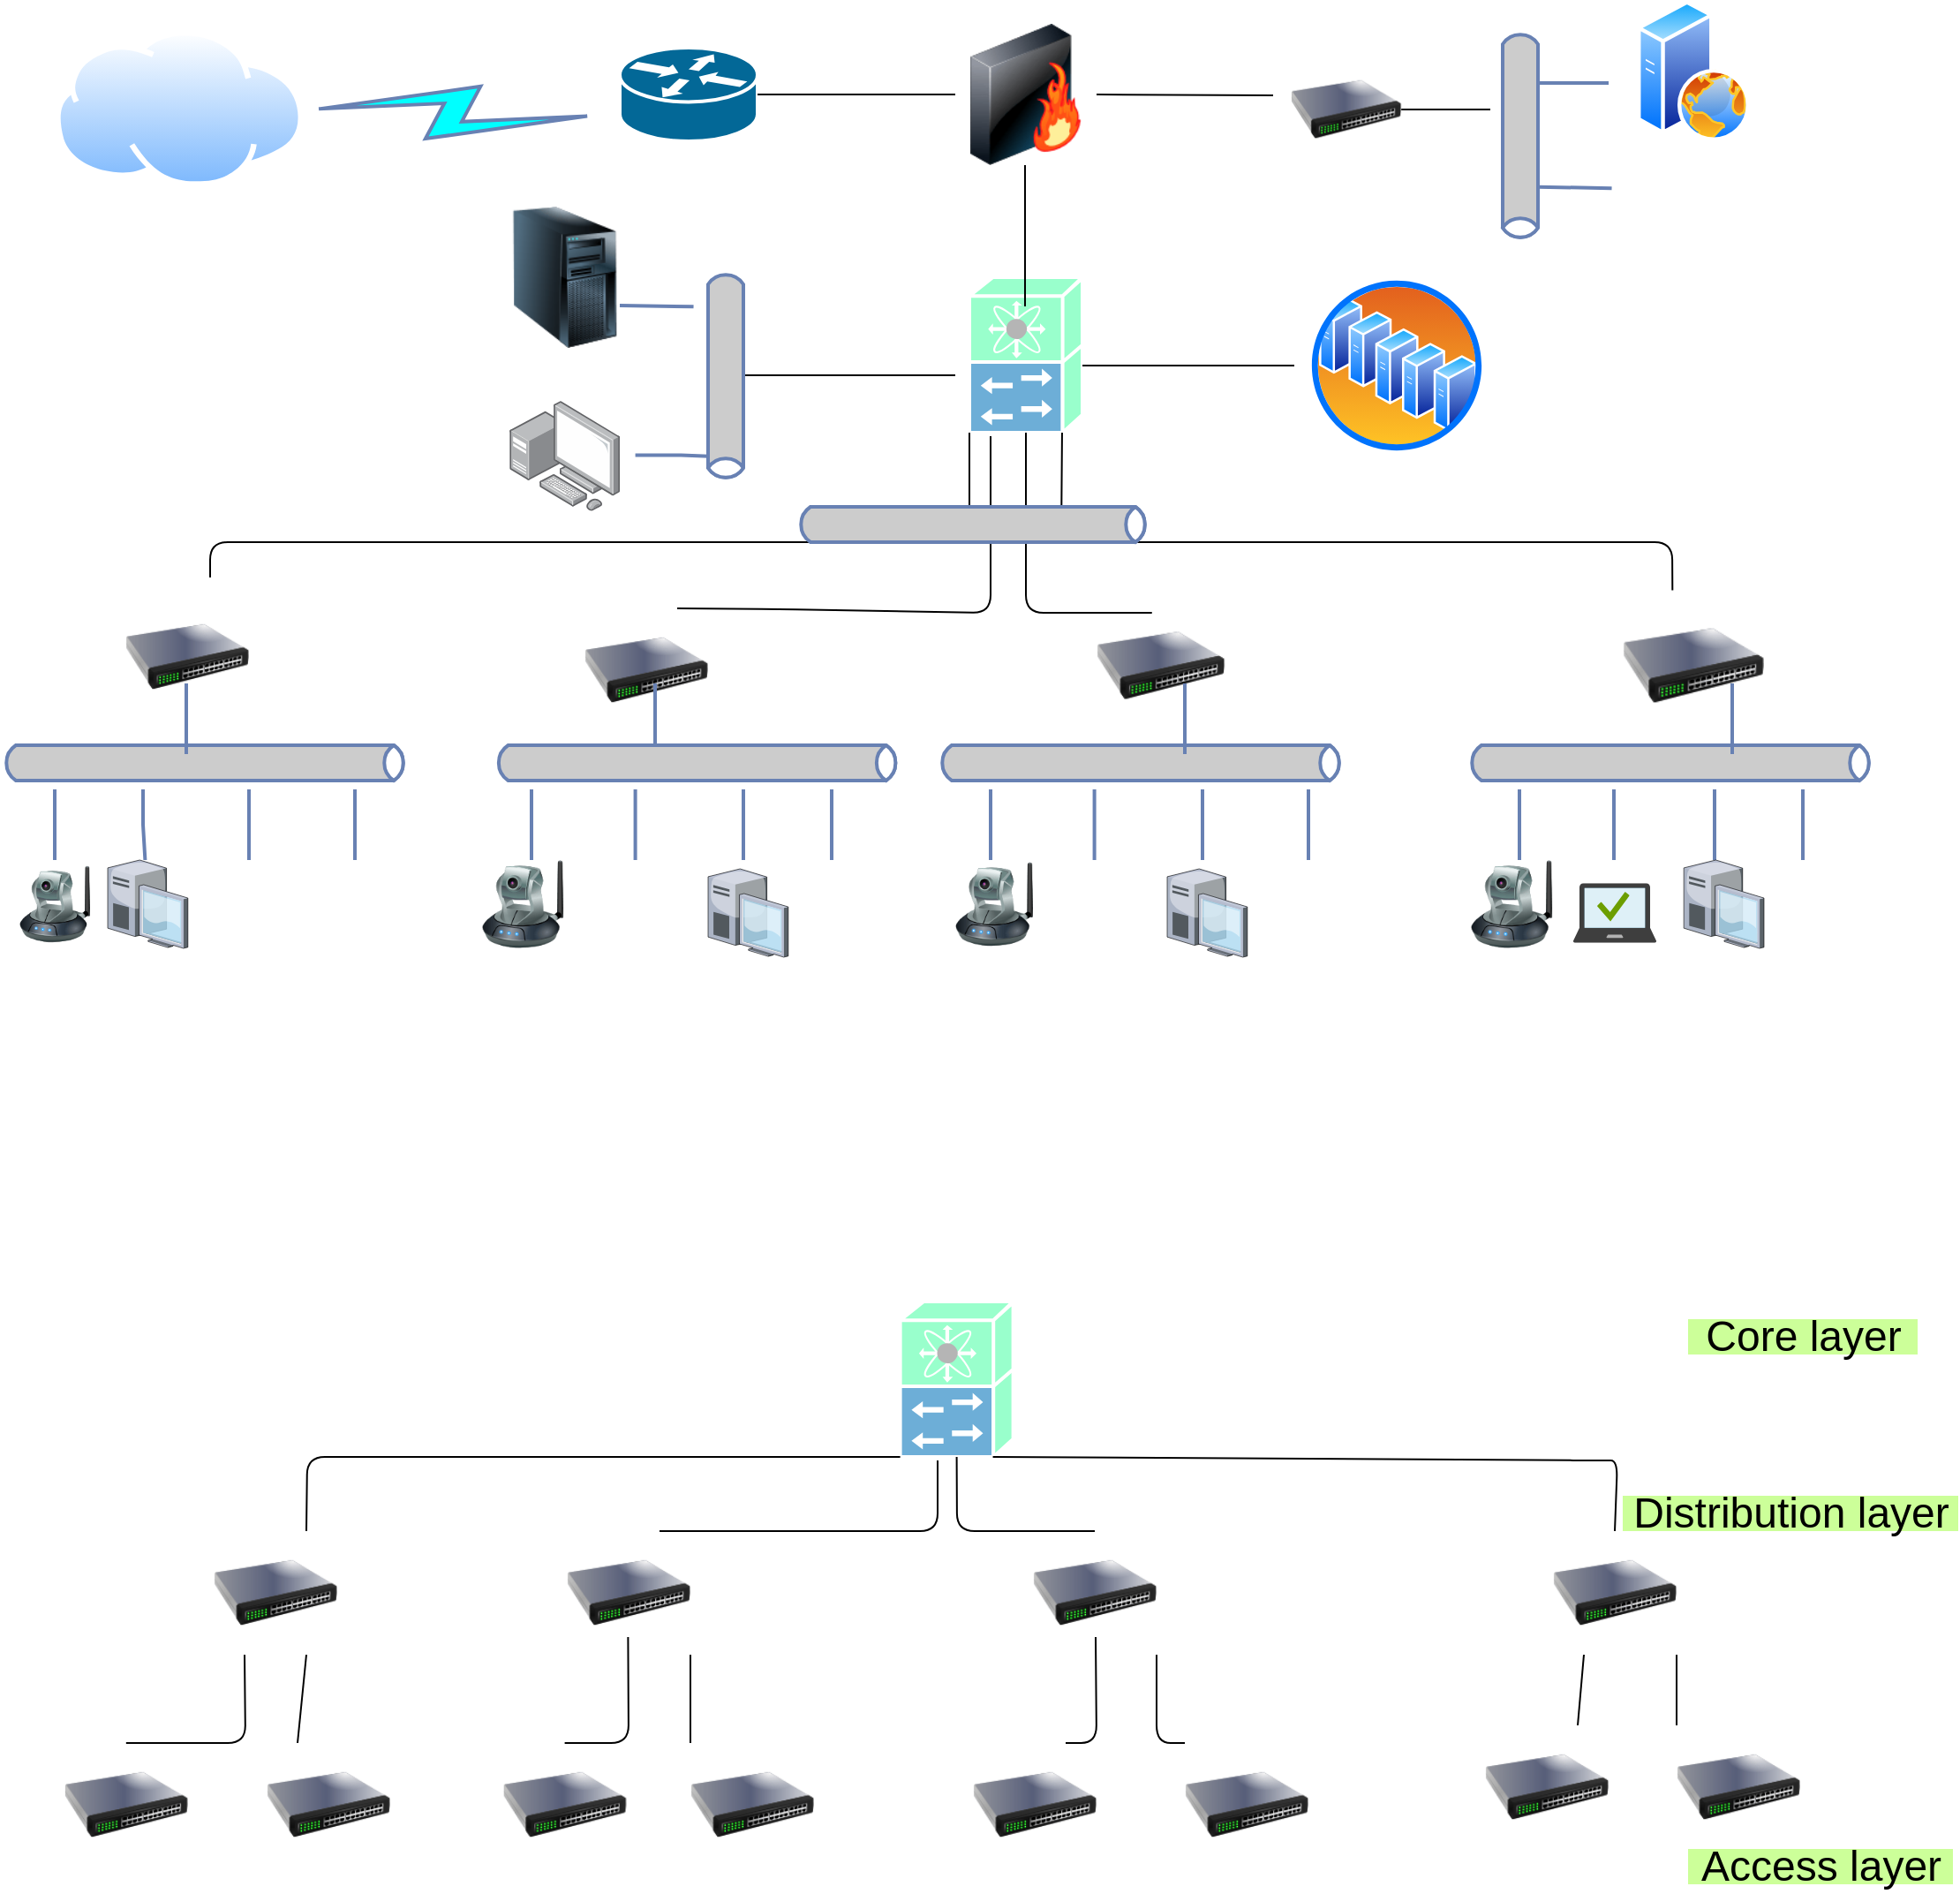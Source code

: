 <mxfile version="13.7.1" type="github">
  <diagram id="0njGj70ZVGsEx9qxfEH7" name="Page-1">
    <mxGraphModel dx="1911" dy="1717" grid="1" gridSize="10" guides="1" tooltips="1" connect="1" arrows="1" fold="1" page="1" pageScale="1" pageWidth="827" pageHeight="1169" math="0" shadow="0">
      <root>
        <mxCell id="0" />
        <mxCell id="1" parent="0" />
        <mxCell id="aUdwk5-sAyRmMtRIr68c-1" value="" style="aspect=fixed;perimeter=ellipsePerimeter;html=1;align=center;shadow=0;dashed=0;spacingTop=3;image;image=img/lib/active_directory/internet_cloud.svg;" parent="1" vertex="1">
          <mxGeometry x="-90" y="-10" width="141.11" height="88.9" as="geometry" />
        </mxCell>
        <mxCell id="aUdwk5-sAyRmMtRIr68c-4" value="" style="shape=mxgraph.cisco.routers.router;html=1;pointerEvents=1;dashed=0;fillColor=#036897;strokeColor=#ffffff;strokeWidth=2;verticalLabelPosition=bottom;verticalAlign=top;align=center;outlineConnect=0;" parent="1" vertex="1">
          <mxGeometry x="230" width="78" height="53" as="geometry" />
        </mxCell>
        <mxCell id="aUdwk5-sAyRmMtRIr68c-6" value="" style="html=1;outlineConnect=0;fillColor=#00FFFF;strokeColor=#6881B3;gradientColor=none;gradientDirection=north;strokeWidth=2;shape=mxgraph.networks.comm_link_edge;html=1;exitX=1;exitY=0.5;exitDx=0;exitDy=0;" parent="1" edge="1" source="aUdwk5-sAyRmMtRIr68c-1">
          <mxGeometry width="100" height="100" relative="1" as="geometry">
            <mxPoint x="130" y="58.5" as="sourcePoint" />
            <mxPoint x="220" y="39" as="targetPoint" />
            <Array as="points">
              <mxPoint x="180" y="28.5" />
            </Array>
          </mxGeometry>
        </mxCell>
        <mxCell id="aUdwk5-sAyRmMtRIr68c-7" value="" style="image;html=1;image=img/lib/clip_art/networking/Firewall-page1_128x128.png" parent="1" vertex="1">
          <mxGeometry x="420" y="-13.5" width="80" height="80" as="geometry" />
        </mxCell>
        <mxCell id="aUdwk5-sAyRmMtRIr68c-17" value="" style="aspect=fixed;perimeter=ellipsePerimeter;html=1;align=center;shadow=0;dashed=0;spacingTop=3;image;image=img/lib/active_directory/web_server.svg;" parent="1" vertex="1">
          <mxGeometry x="806" y="-27" width="64" height="80" as="geometry" />
        </mxCell>
        <mxCell id="aUdwk5-sAyRmMtRIr68c-20" value="" style="aspect=fixed;perimeter=ellipsePerimeter;html=1;align=center;shadow=0;dashed=0;spacingTop=3;image;image=img/lib/active_directory/server_farm.svg;" parent="1" vertex="1">
          <mxGeometry x="620" y="130" width="100" height="100" as="geometry" />
        </mxCell>
        <mxCell id="aUdwk5-sAyRmMtRIr68c-42" value="" style="shape=mxgraph.cisco.controllers_and_modules.10ge_fcoe;html=1;pointerEvents=1;dashed=0;fillColor=#99FFCC;strokeColor=#ffffff;strokeWidth=2;verticalLabelPosition=bottom;verticalAlign=top;align=center;outlineConnect=0;" parent="1" vertex="1">
          <mxGeometry x="428" y="130" width="64" height="88" as="geometry" />
        </mxCell>
        <mxCell id="aUdwk5-sAyRmMtRIr68c-43" value="" style="endArrow=none;html=1;strokeWidth=1;fillColor=#00FFFF;exitX=1;exitY=0.5;exitDx=0;exitDy=0;" parent="1" edge="1" source="CE6Kxvqm9rSTRqQ2l0Xv-4">
          <mxGeometry width="100" relative="1" as="geometry">
            <mxPoint x="672.6" y="40" as="sourcePoint" />
            <mxPoint x="723" y="35" as="targetPoint" />
          </mxGeometry>
        </mxCell>
        <mxCell id="aUdwk5-sAyRmMtRIr68c-44" value="" style="endArrow=none;html=1;strokeWidth=1;fillColor=#00FFFF;" parent="1" edge="1">
          <mxGeometry width="100" relative="1" as="geometry">
            <mxPoint x="612" y="180" as="sourcePoint" />
            <mxPoint x="492" y="180" as="targetPoint" />
          </mxGeometry>
        </mxCell>
        <mxCell id="aUdwk5-sAyRmMtRIr68c-45" value="" style="image;html=1;image=img/lib/clip_art/networking/Switch_128x128.png;fillColor=#99FFCC;direction=east;" parent="1" vertex="1">
          <mxGeometry x="-50" y="310" width="70" height="70" as="geometry" />
        </mxCell>
        <mxCell id="aUdwk5-sAyRmMtRIr68c-46" value="" style="image;html=1;image=img/lib/clip_art/networking/Switch_128x128.png;fillColor=#99FFCC;" parent="1" vertex="1">
          <mxGeometry x="798" y="310" width="80" height="80" as="geometry" />
        </mxCell>
        <mxCell id="aUdwk5-sAyRmMtRIr68c-47" value="" style="image;html=1;image=img/lib/clip_art/networking/Switch_128x128.png;fillColor=#99FFCC;" parent="1" vertex="1">
          <mxGeometry x="500" y="312.5" width="72.6" height="75" as="geometry" />
        </mxCell>
        <mxCell id="aUdwk5-sAyRmMtRIr68c-48" value="" style="image;html=1;image=img/lib/clip_art/networking/Switch_128x128.png;fillColor=#99FFCC;" parent="1" vertex="1">
          <mxGeometry x="210" y="317.5" width="70" height="70" as="geometry" />
        </mxCell>
        <mxCell id="CE6Kxvqm9rSTRqQ2l0Xv-3" value="" style="shape=image;html=1;verticalAlign=top;verticalLabelPosition=bottom;labelBackgroundColor=#ffffff;imageAspect=0;aspect=fixed;image=https://cdn2.iconfinder.com/data/icons/whcompare-isometric-web-hosting-servers/50/server-2-128.png" vertex="1" parent="1">
          <mxGeometry x="793" y="53" width="77" height="77" as="geometry" />
        </mxCell>
        <mxCell id="CE6Kxvqm9rSTRqQ2l0Xv-4" value="" style="image;html=1;image=img/lib/clip_art/networking/Switch_128x128.png;fillColor=#99FFCC;" vertex="1" parent="1">
          <mxGeometry x="610" width="62.6" height="70" as="geometry" />
        </mxCell>
        <mxCell id="CE6Kxvqm9rSTRqQ2l0Xv-24" value="" style="strokeColor=#6881B3;edgeStyle=none;rounded=0;endArrow=none;html=1;strokeWidth=2;" edge="1" parent="1">
          <mxGeometry relative="1" as="geometry">
            <mxPoint x="770" y="400" as="sourcePoint" />
            <mxPoint x="770" y="400" as="targetPoint" />
          </mxGeometry>
        </mxCell>
        <mxCell id="CE6Kxvqm9rSTRqQ2l0Xv-26" value="" style="strokeColor=#6881B3;edgeStyle=none;rounded=0;endArrow=none;html=1;strokeWidth=2;" edge="1" parent="1">
          <mxGeometry relative="1" as="geometry">
            <mxPoint x="890" y="400" as="sourcePoint" />
            <mxPoint x="890" y="400" as="targetPoint" />
          </mxGeometry>
        </mxCell>
        <mxCell id="CE6Kxvqm9rSTRqQ2l0Xv-87" value="" style="html=1;fillColor=#CCCCCC;strokeColor=#6881B3;gradientColor=none;gradientDirection=north;strokeWidth=2;shape=mxgraph.networks.bus;gradientColor=none;gradientDirection=north;fontColor=#ffffff;perimeter=backbonePerimeter;backboneSize=20;shadow=0;direction=south;" vertex="1" parent="1">
          <mxGeometry x="730" y="-10" width="20" height="120" as="geometry" />
        </mxCell>
        <mxCell id="CE6Kxvqm9rSTRqQ2l0Xv-96" value="" style="strokeColor=#6881B3;edgeStyle=none;rounded=0;endArrow=none;html=1;strokeWidth=2;shadow=0;" edge="1" parent="1">
          <mxGeometry relative="1" as="geometry">
            <mxPoint x="790" y="20" as="sourcePoint" />
            <mxPoint x="750" y="20" as="targetPoint" />
          </mxGeometry>
        </mxCell>
        <mxCell id="CE6Kxvqm9rSTRqQ2l0Xv-97" value="" style="strokeColor=#6881B3;edgeStyle=none;rounded=0;endArrow=none;html=1;strokeWidth=2;shadow=0;exitX=-0.016;exitY=0.345;exitDx=0;exitDy=0;exitPerimeter=0;" edge="1" parent="1" source="CE6Kxvqm9rSTRqQ2l0Xv-3">
          <mxGeometry relative="1" as="geometry">
            <mxPoint x="790" y="78.9" as="sourcePoint" />
            <mxPoint x="750" y="78.9" as="targetPoint" />
          </mxGeometry>
        </mxCell>
        <mxCell id="CE6Kxvqm9rSTRqQ2l0Xv-99" value="" style="endArrow=none;html=1;strokeWidth=1;fillColor=#00FFFF;entryX=1;entryY=0.5;entryDx=0;entryDy=0;" edge="1" parent="1" target="aUdwk5-sAyRmMtRIr68c-7">
          <mxGeometry width="100" relative="1" as="geometry">
            <mxPoint x="600" y="27" as="sourcePoint" />
            <mxPoint x="500" y="40" as="targetPoint" />
          </mxGeometry>
        </mxCell>
        <mxCell id="CE6Kxvqm9rSTRqQ2l0Xv-100" value="" style="endArrow=none;html=1;strokeWidth=1;fillColor=#00FFFF;" edge="1" parent="1">
          <mxGeometry width="100" relative="1" as="geometry">
            <mxPoint x="459.5" y="146.5" as="sourcePoint" />
            <mxPoint x="459.5" y="66.5" as="targetPoint" />
          </mxGeometry>
        </mxCell>
        <mxCell id="CE6Kxvqm9rSTRqQ2l0Xv-102" value="" style="endArrow=none;html=1;strokeWidth=1;fillColor=#00FFFF;" edge="1" parent="1">
          <mxGeometry width="100" relative="1" as="geometry">
            <mxPoint x="420" y="185.5" as="sourcePoint" />
            <mxPoint x="300" y="185.5" as="targetPoint" />
          </mxGeometry>
        </mxCell>
        <mxCell id="CE6Kxvqm9rSTRqQ2l0Xv-103" value="" style="image;html=1;image=img/lib/clip_art/computers/Server_Tower_128x128.png;shadow=0;strokeWidth=1;" vertex="1" parent="1">
          <mxGeometry x="158.8" y="90" width="80" height="80" as="geometry" />
        </mxCell>
        <mxCell id="CE6Kxvqm9rSTRqQ2l0Xv-104" value="" style="html=1;fillColor=#CCCCCC;strokeColor=#6881B3;gradientColor=none;gradientDirection=north;strokeWidth=2;shape=mxgraph.networks.bus;gradientColor=none;gradientDirection=north;fontColor=#ffffff;perimeter=backbonePerimeter;backboneSize=20;shadow=0;direction=south;" vertex="1" parent="1">
          <mxGeometry x="280" y="126" width="20" height="120" as="geometry" />
        </mxCell>
        <mxCell id="CE6Kxvqm9rSTRqQ2l0Xv-106" value="" style="strokeColor=#6881B3;edgeStyle=none;rounded=0;endArrow=none;html=1;strokeWidth=2;shadow=0;exitX=-0.016;exitY=0.345;exitDx=0;exitDy=0;exitPerimeter=0;" edge="1" parent="1">
          <mxGeometry relative="1" as="geometry">
            <mxPoint x="271.768" y="146.665" as="sourcePoint" />
            <mxPoint x="230.0" y="146.0" as="targetPoint" />
          </mxGeometry>
        </mxCell>
        <mxCell id="CE6Kxvqm9rSTRqQ2l0Xv-107" value="" style="strokeColor=#6881B3;edgeStyle=none;rounded=0;endArrow=none;html=1;strokeWidth=2;shadow=0;exitX=-0.016;exitY=0.345;exitDx=0;exitDy=0;exitPerimeter=0;" edge="1" parent="1">
          <mxGeometry relative="1" as="geometry">
            <mxPoint x="280.568" y="231.365" as="sourcePoint" />
            <mxPoint x="238.8" y="230.7" as="targetPoint" />
            <Array as="points">
              <mxPoint x="264.68" y="230.7" />
            </Array>
          </mxGeometry>
        </mxCell>
        <mxCell id="CE6Kxvqm9rSTRqQ2l0Xv-108" value="" style="points=[];aspect=fixed;html=1;align=center;shadow=0;dashed=0;image;image=img/lib/allied_telesis/computer_and_terminals/Personal_Computer_with_Server.svg;strokeWidth=1;" vertex="1" parent="1">
          <mxGeometry x="167.6" y="200" width="62.4" height="62.4" as="geometry" />
        </mxCell>
        <mxCell id="CE6Kxvqm9rSTRqQ2l0Xv-111" value="" style="endArrow=none;html=1;shadow=0;strokeWidth=1;entryX=0.352;entryY=-0.035;entryDx=0;entryDy=0;entryPerimeter=0;exitX=0.82;exitY=1;exitDx=0;exitDy=0;exitPerimeter=0;" edge="1" parent="1" source="aUdwk5-sAyRmMtRIr68c-42" target="aUdwk5-sAyRmMtRIr68c-46">
          <mxGeometry width="50" height="50" relative="1" as="geometry">
            <mxPoint x="826" y="280" as="sourcePoint" />
            <mxPoint x="440" y="330" as="targetPoint" />
            <Array as="points">
              <mxPoint x="480" y="280" />
              <mxPoint x="780" y="280" />
              <mxPoint x="826" y="280" />
            </Array>
          </mxGeometry>
        </mxCell>
        <mxCell id="CE6Kxvqm9rSTRqQ2l0Xv-112" value="" style="endArrow=none;html=1;shadow=0;strokeWidth=1;exitX=0.5;exitY=1;exitDx=0;exitDy=0;exitPerimeter=0;" edge="1" parent="1" source="aUdwk5-sAyRmMtRIr68c-42">
          <mxGeometry width="50" height="50" relative="1" as="geometry">
            <mxPoint x="530" y="320" as="sourcePoint" />
            <mxPoint x="510" y="320" as="targetPoint" />
            <Array as="points">
              <mxPoint x="460" y="320" />
              <mxPoint x="480" y="320" />
              <mxPoint x="536" y="320" />
            </Array>
          </mxGeometry>
        </mxCell>
        <mxCell id="CE6Kxvqm9rSTRqQ2l0Xv-113" value="" style="endArrow=none;html=1;shadow=0;strokeWidth=1;exitX=0.75;exitY=0;exitDx=0;exitDy=0;" edge="1" parent="1" source="aUdwk5-sAyRmMtRIr68c-48">
          <mxGeometry width="50" height="50" relative="1" as="geometry">
            <mxPoint x="310" y="300" as="sourcePoint" />
            <mxPoint x="440" y="220" as="targetPoint" />
            <Array as="points">
              <mxPoint x="320" y="318" />
              <mxPoint x="440" y="320" />
              <mxPoint x="440" y="260" />
              <mxPoint x="440" y="220" />
            </Array>
          </mxGeometry>
        </mxCell>
        <mxCell id="CE6Kxvqm9rSTRqQ2l0Xv-114" value="" style="endArrow=none;html=1;shadow=0;strokeWidth=1;entryX=0;entryY=1;entryDx=0;entryDy=0;entryPerimeter=0;" edge="1" parent="1" target="aUdwk5-sAyRmMtRIr68c-42">
          <mxGeometry width="50" height="50" relative="1" as="geometry">
            <mxPoint x="-2" y="300" as="sourcePoint" />
            <mxPoint x="440" y="330" as="targetPoint" />
            <Array as="points">
              <mxPoint x="-2" y="280" />
              <mxPoint x="270" y="280" />
              <mxPoint x="428" y="280" />
            </Array>
          </mxGeometry>
        </mxCell>
        <mxCell id="CE6Kxvqm9rSTRqQ2l0Xv-115" value="" style="endArrow=none;html=1;strokeWidth=1;fillColor=#00FFFF;exitX=1;exitY=0.5;exitDx=0;exitDy=0;exitPerimeter=0;entryX=0;entryY=0.5;entryDx=0;entryDy=0;" edge="1" parent="1" source="aUdwk5-sAyRmMtRIr68c-4" target="aUdwk5-sAyRmMtRIr68c-7">
          <mxGeometry width="100" relative="1" as="geometry">
            <mxPoint x="300.0" y="100" as="sourcePoint" />
            <mxPoint x="350.0" y="101" as="targetPoint" />
          </mxGeometry>
        </mxCell>
        <mxCell id="CE6Kxvqm9rSTRqQ2l0Xv-126" value="" style="html=1;fillColor=#CCCCCC;strokeColor=#6881B3;gradientColor=none;gradientDirection=north;strokeWidth=2;shape=mxgraph.networks.bus;gradientColor=none;gradientDirection=north;fontColor=#ffffff;perimeter=backbonePerimeter;backboneSize=20;shadow=0;" vertex="1" parent="1">
          <mxGeometry x="-120" y="400" width="230" height="10" as="geometry" />
        </mxCell>
        <mxCell id="CE6Kxvqm9rSTRqQ2l0Xv-135" value="" style="strokeColor=#6881B3;edgeStyle=none;rounded=0;endArrow=none;html=1;strokeWidth=2;shadow=0;" edge="1" parent="1">
          <mxGeometry relative="1" as="geometry">
            <mxPoint x="-15.5" y="400" as="sourcePoint" />
            <mxPoint x="-15.5" y="360" as="targetPoint" />
            <Array as="points">
              <mxPoint x="-15.5" y="380" />
              <mxPoint x="-15.5" y="360" />
            </Array>
          </mxGeometry>
        </mxCell>
        <mxCell id="CE6Kxvqm9rSTRqQ2l0Xv-137" value="" style="strokeColor=#6881B3;edgeStyle=none;rounded=0;endArrow=none;html=1;strokeWidth=2;shadow=0;" edge="1" parent="1">
          <mxGeometry relative="1" as="geometry">
            <mxPoint x="-90" y="460" as="sourcePoint" />
            <mxPoint x="-90" y="420" as="targetPoint" />
            <Array as="points">
              <mxPoint x="-90" y="440" />
              <mxPoint x="-90" y="420" />
            </Array>
          </mxGeometry>
        </mxCell>
        <mxCell id="CE6Kxvqm9rSTRqQ2l0Xv-138" value="" style="strokeColor=#6881B3;edgeStyle=none;rounded=0;endArrow=none;html=1;strokeWidth=2;shadow=0;" edge="1" parent="1" source="CE6Kxvqm9rSTRqQ2l0Xv-165">
          <mxGeometry relative="1" as="geometry">
            <mxPoint x="-40" y="460" as="sourcePoint" />
            <mxPoint x="-40" y="420" as="targetPoint" />
            <Array as="points">
              <mxPoint x="-40" y="440" />
              <mxPoint x="-40" y="420" />
            </Array>
          </mxGeometry>
        </mxCell>
        <mxCell id="CE6Kxvqm9rSTRqQ2l0Xv-139" value="" style="strokeColor=#6881B3;edgeStyle=none;rounded=0;endArrow=none;html=1;strokeWidth=2;shadow=0;" edge="1" parent="1">
          <mxGeometry relative="1" as="geometry">
            <mxPoint x="20" y="460" as="sourcePoint" />
            <mxPoint x="20" y="420" as="targetPoint" />
            <Array as="points">
              <mxPoint x="20" y="440" />
              <mxPoint x="20" y="420" />
            </Array>
          </mxGeometry>
        </mxCell>
        <mxCell id="CE6Kxvqm9rSTRqQ2l0Xv-140" value="" style="strokeColor=#6881B3;edgeStyle=none;rounded=0;endArrow=none;html=1;strokeWidth=2;shadow=0;" edge="1" parent="1">
          <mxGeometry relative="1" as="geometry">
            <mxPoint x="80" y="460" as="sourcePoint" />
            <mxPoint x="80" y="420" as="targetPoint" />
            <Array as="points">
              <mxPoint x="80" y="440" />
              <mxPoint x="80" y="420" />
            </Array>
          </mxGeometry>
        </mxCell>
        <mxCell id="CE6Kxvqm9rSTRqQ2l0Xv-141" value="" style="html=1;outlineConnect=0;fillColor=#CCCCCC;strokeColor=#6881B3;gradientColor=none;gradientDirection=north;strokeWidth=2;shape=mxgraph.networks.bus;gradientColor=none;gradientDirection=north;fontColor=#ffffff;perimeter=backbonePerimeter;backboneSize=20;shadow=0;" vertex="1" parent="1">
          <mxGeometry x="330" y="260" width="200" height="20" as="geometry" />
        </mxCell>
        <mxCell id="CE6Kxvqm9rSTRqQ2l0Xv-142" value="" style="html=1;fillColor=#CCCCCC;strokeColor=#6881B3;gradientColor=none;gradientDirection=north;strokeWidth=2;shape=mxgraph.networks.bus;gradientColor=none;gradientDirection=north;fontColor=#ffffff;perimeter=backbonePerimeter;backboneSize=20;shadow=0;" vertex="1" parent="1">
          <mxGeometry x="410" y="400" width="230" height="10" as="geometry" />
        </mxCell>
        <mxCell id="CE6Kxvqm9rSTRqQ2l0Xv-143" value="" style="strokeColor=#6881B3;edgeStyle=none;rounded=0;endArrow=none;html=1;strokeWidth=2;shadow=0;" edge="1" parent="1">
          <mxGeometry relative="1" as="geometry">
            <mxPoint x="250" y="400" as="sourcePoint" />
            <mxPoint x="250" y="360" as="targetPoint" />
            <Array as="points">
              <mxPoint x="250" y="380" />
              <mxPoint x="250" y="360" />
            </Array>
          </mxGeometry>
        </mxCell>
        <mxCell id="CE6Kxvqm9rSTRqQ2l0Xv-144" value="" style="strokeColor=#6881B3;edgeStyle=none;rounded=0;endArrow=none;html=1;strokeWidth=2;shadow=0;" edge="1" parent="1">
          <mxGeometry relative="1" as="geometry">
            <mxPoint x="620" y="460" as="sourcePoint" />
            <mxPoint x="620" y="420" as="targetPoint" />
            <Array as="points">
              <mxPoint x="620" y="440" />
              <mxPoint x="620" y="420" />
            </Array>
          </mxGeometry>
        </mxCell>
        <mxCell id="CE6Kxvqm9rSTRqQ2l0Xv-145" value="" style="strokeColor=#6881B3;edgeStyle=none;rounded=0;endArrow=none;html=1;strokeWidth=2;shadow=0;" edge="1" parent="1">
          <mxGeometry relative="1" as="geometry">
            <mxPoint x="560" y="460" as="sourcePoint" />
            <mxPoint x="560" y="420" as="targetPoint" />
            <Array as="points">
              <mxPoint x="560" y="440" />
              <mxPoint x="560" y="420" />
            </Array>
          </mxGeometry>
        </mxCell>
        <mxCell id="CE6Kxvqm9rSTRqQ2l0Xv-146" value="" style="strokeColor=#6881B3;edgeStyle=none;rounded=0;endArrow=none;html=1;strokeWidth=2;shadow=0;" edge="1" parent="1">
          <mxGeometry relative="1" as="geometry">
            <mxPoint x="440" y="460" as="sourcePoint" />
            <mxPoint x="440" y="420" as="targetPoint" />
            <Array as="points">
              <mxPoint x="440" y="440" />
              <mxPoint x="440" y="420" />
            </Array>
          </mxGeometry>
        </mxCell>
        <mxCell id="CE6Kxvqm9rSTRqQ2l0Xv-147" value="" style="strokeColor=#6881B3;edgeStyle=none;rounded=0;endArrow=none;html=1;strokeWidth=2;shadow=0;" edge="1" parent="1">
          <mxGeometry relative="1" as="geometry">
            <mxPoint x="498.8" y="460" as="sourcePoint" />
            <mxPoint x="498.8" y="420" as="targetPoint" />
            <Array as="points">
              <mxPoint x="498.8" y="440" />
              <mxPoint x="498.8" y="420" />
            </Array>
          </mxGeometry>
        </mxCell>
        <mxCell id="CE6Kxvqm9rSTRqQ2l0Xv-148" value="" style="html=1;fillColor=#CCCCCC;strokeColor=#6881B3;gradientColor=none;gradientDirection=north;strokeWidth=2;shape=mxgraph.networks.bus;gradientColor=none;gradientDirection=north;fontColor=#ffffff;perimeter=backbonePerimeter;backboneSize=20;shadow=0;" vertex="1" parent="1">
          <mxGeometry x="158.8" y="400" width="230" height="10" as="geometry" />
        </mxCell>
        <mxCell id="CE6Kxvqm9rSTRqQ2l0Xv-149" value="" style="strokeColor=#6881B3;edgeStyle=none;rounded=0;endArrow=none;html=1;strokeWidth=2;shadow=0;" edge="1" parent="1">
          <mxGeometry relative="1" as="geometry">
            <mxPoint x="550" y="400" as="sourcePoint" />
            <mxPoint x="550" y="360" as="targetPoint" />
            <Array as="points">
              <mxPoint x="550" y="380" />
              <mxPoint x="550" y="360" />
            </Array>
          </mxGeometry>
        </mxCell>
        <mxCell id="CE6Kxvqm9rSTRqQ2l0Xv-150" value="" style="strokeColor=#6881B3;edgeStyle=none;rounded=0;endArrow=none;html=1;strokeWidth=2;shadow=0;" edge="1" parent="1">
          <mxGeometry relative="1" as="geometry">
            <mxPoint x="350" y="460" as="sourcePoint" />
            <mxPoint x="350" y="420" as="targetPoint" />
            <Array as="points">
              <mxPoint x="350" y="440" />
              <mxPoint x="350" y="420" />
            </Array>
          </mxGeometry>
        </mxCell>
        <mxCell id="CE6Kxvqm9rSTRqQ2l0Xv-151" value="" style="strokeColor=#6881B3;edgeStyle=none;rounded=0;endArrow=none;html=1;strokeWidth=2;shadow=0;" edge="1" parent="1">
          <mxGeometry relative="1" as="geometry">
            <mxPoint x="300" y="460" as="sourcePoint" />
            <mxPoint x="300" y="420" as="targetPoint" />
            <Array as="points">
              <mxPoint x="300" y="440" />
              <mxPoint x="300" y="420" />
            </Array>
          </mxGeometry>
        </mxCell>
        <mxCell id="CE6Kxvqm9rSTRqQ2l0Xv-152" value="" style="strokeColor=#6881B3;edgeStyle=none;rounded=0;endArrow=none;html=1;strokeWidth=2;shadow=0;" edge="1" parent="1">
          <mxGeometry relative="1" as="geometry">
            <mxPoint x="180" y="460" as="sourcePoint" />
            <mxPoint x="180" y="420" as="targetPoint" />
            <Array as="points">
              <mxPoint x="180" y="440" />
              <mxPoint x="180" y="420" />
            </Array>
          </mxGeometry>
        </mxCell>
        <mxCell id="CE6Kxvqm9rSTRqQ2l0Xv-153" value="" style="strokeColor=#6881B3;edgeStyle=none;rounded=0;endArrow=none;html=1;strokeWidth=2;shadow=0;" edge="1" parent="1">
          <mxGeometry relative="1" as="geometry">
            <mxPoint x="238.8" y="460" as="sourcePoint" />
            <mxPoint x="238.8" y="420" as="targetPoint" />
            <Array as="points">
              <mxPoint x="238.8" y="440" />
              <mxPoint x="238.8" y="420" />
            </Array>
          </mxGeometry>
        </mxCell>
        <mxCell id="CE6Kxvqm9rSTRqQ2l0Xv-154" value="" style="html=1;fillColor=#CCCCCC;strokeColor=#6881B3;gradientColor=none;gradientDirection=north;strokeWidth=2;shape=mxgraph.networks.bus;gradientColor=none;gradientDirection=north;fontColor=#ffffff;perimeter=backbonePerimeter;backboneSize=20;shadow=0;" vertex="1" parent="1">
          <mxGeometry x="710" y="400" width="230" height="10" as="geometry" />
        </mxCell>
        <mxCell id="CE6Kxvqm9rSTRqQ2l0Xv-155" value="" style="strokeColor=#6881B3;edgeStyle=none;rounded=0;endArrow=none;html=1;strokeWidth=2;shadow=0;" edge="1" parent="1">
          <mxGeometry relative="1" as="geometry">
            <mxPoint x="860" y="400" as="sourcePoint" />
            <mxPoint x="860" y="360" as="targetPoint" />
            <Array as="points">
              <mxPoint x="860" y="380" />
              <mxPoint x="860" y="360" />
            </Array>
          </mxGeometry>
        </mxCell>
        <mxCell id="CE6Kxvqm9rSTRqQ2l0Xv-156" value="" style="strokeColor=#6881B3;edgeStyle=none;rounded=0;endArrow=none;html=1;strokeWidth=2;shadow=0;" edge="1" parent="1">
          <mxGeometry relative="1" as="geometry">
            <mxPoint x="900" y="460" as="sourcePoint" />
            <mxPoint x="900" y="420" as="targetPoint" />
            <Array as="points">
              <mxPoint x="900" y="440" />
              <mxPoint x="900" y="420" />
            </Array>
          </mxGeometry>
        </mxCell>
        <mxCell id="CE6Kxvqm9rSTRqQ2l0Xv-157" value="" style="strokeColor=#6881B3;edgeStyle=none;rounded=0;endArrow=none;html=1;strokeWidth=2;shadow=0;" edge="1" parent="1">
          <mxGeometry relative="1" as="geometry">
            <mxPoint x="850" y="460" as="sourcePoint" />
            <mxPoint x="850" y="420" as="targetPoint" />
            <Array as="points">
              <mxPoint x="850" y="440" />
              <mxPoint x="850" y="420" />
            </Array>
          </mxGeometry>
        </mxCell>
        <mxCell id="CE6Kxvqm9rSTRqQ2l0Xv-158" value="" style="strokeColor=#6881B3;edgeStyle=none;rounded=0;endArrow=none;html=1;strokeWidth=2;shadow=0;" edge="1" parent="1">
          <mxGeometry relative="1" as="geometry">
            <mxPoint x="739.5" y="460" as="sourcePoint" />
            <mxPoint x="739.5" y="420" as="targetPoint" />
            <Array as="points">
              <mxPoint x="739.5" y="440" />
              <mxPoint x="739.5" y="420" />
            </Array>
          </mxGeometry>
        </mxCell>
        <mxCell id="CE6Kxvqm9rSTRqQ2l0Xv-159" value="" style="strokeColor=#6881B3;edgeStyle=none;rounded=0;endArrow=none;html=1;strokeWidth=2;shadow=0;" edge="1" parent="1">
          <mxGeometry relative="1" as="geometry">
            <mxPoint x="793.0" y="460" as="sourcePoint" />
            <mxPoint x="793.0" y="420" as="targetPoint" />
            <Array as="points">
              <mxPoint x="793" y="440" />
              <mxPoint x="793" y="420" />
            </Array>
          </mxGeometry>
        </mxCell>
        <mxCell id="CE6Kxvqm9rSTRqQ2l0Xv-160" value="" style="image;html=1;image=img/lib/clip_art/networking/Ip_Camera_128x128.png;shadow=0;strokeWidth=1;" vertex="1" parent="1">
          <mxGeometry x="-110" y="455" width="40" height="60" as="geometry" />
        </mxCell>
        <mxCell id="CE6Kxvqm9rSTRqQ2l0Xv-161" value="" style="image;html=1;image=img/lib/clip_art/networking/Ip_Camera_128x128.png;shadow=0;strokeWidth=1;" vertex="1" parent="1">
          <mxGeometry x="150" y="460" width="50" height="50" as="geometry" />
        </mxCell>
        <mxCell id="CE6Kxvqm9rSTRqQ2l0Xv-162" value="" style="image;html=1;image=img/lib/clip_art/networking/Ip_Camera_128x128.png;shadow=0;strokeWidth=1;" vertex="1" parent="1">
          <mxGeometry x="420" y="460" width="44" height="50" as="geometry" />
        </mxCell>
        <mxCell id="CE6Kxvqm9rSTRqQ2l0Xv-163" value="" style="image;html=1;image=img/lib/clip_art/networking/Ip_Camera_128x128.png;shadow=0;strokeWidth=1;" vertex="1" parent="1">
          <mxGeometry x="710" y="460" width="50" height="50" as="geometry" />
        </mxCell>
        <mxCell id="CE6Kxvqm9rSTRqQ2l0Xv-164" value="" style="aspect=fixed;html=1;points=[];align=center;image;fontSize=12;image=img/lib/mscae/Managed_Desktop.svg;shadow=0;strokeWidth=1;" vertex="1" parent="1">
          <mxGeometry x="770" y="473.08" width="47" height="33.84" as="geometry" />
        </mxCell>
        <mxCell id="CE6Kxvqm9rSTRqQ2l0Xv-165" value="" style="verticalLabelPosition=bottom;aspect=fixed;html=1;verticalAlign=top;strokeColor=none;align=center;outlineConnect=0;shape=mxgraph.citrix.desktop;shadow=0;" vertex="1" parent="1">
          <mxGeometry x="-60" y="460" width="45.41" height="50" as="geometry" />
        </mxCell>
        <mxCell id="CE6Kxvqm9rSTRqQ2l0Xv-166" value="" style="verticalLabelPosition=bottom;aspect=fixed;html=1;verticalAlign=top;strokeColor=none;align=center;outlineConnect=0;shape=mxgraph.citrix.desktop;shadow=0;" vertex="1" parent="1">
          <mxGeometry x="280" y="465" width="45.41" height="50" as="geometry" />
        </mxCell>
        <mxCell id="CE6Kxvqm9rSTRqQ2l0Xv-167" value="" style="verticalLabelPosition=bottom;aspect=fixed;html=1;verticalAlign=top;strokeColor=none;align=center;outlineConnect=0;shape=mxgraph.citrix.desktop;shadow=0;" vertex="1" parent="1">
          <mxGeometry x="540" y="465" width="45.41" height="50" as="geometry" />
        </mxCell>
        <mxCell id="CE6Kxvqm9rSTRqQ2l0Xv-168" value="" style="verticalLabelPosition=bottom;aspect=fixed;html=1;verticalAlign=top;strokeColor=none;align=center;outlineConnect=0;shape=mxgraph.citrix.desktop;shadow=0;" vertex="1" parent="1">
          <mxGeometry x="832.59" y="460" width="45.41" height="50" as="geometry" />
        </mxCell>
        <mxCell id="CE6Kxvqm9rSTRqQ2l0Xv-169" value="" style="shape=image;html=1;verticalAlign=top;verticalLabelPosition=bottom;labelBackgroundColor=#ffffff;imageAspect=0;aspect=fixed;image=https://cdn2.iconfinder.com/data/icons/e-commerce-glyph-2/614/2_-_Cash_Register-128.png;shadow=0;strokeWidth=1;" vertex="1" parent="1">
          <mxGeometry x="-10" y="450" width="70" height="70" as="geometry" />
        </mxCell>
        <mxCell id="CE6Kxvqm9rSTRqQ2l0Xv-170" value="" style="shape=mxgraph.cisco.controllers_and_modules.10ge_fcoe;html=1;pointerEvents=1;dashed=0;fillColor=#99FFCC;strokeColor=#ffffff;strokeWidth=2;verticalLabelPosition=bottom;verticalAlign=top;align=center;outlineConnect=0;" vertex="1" parent="1">
          <mxGeometry x="388.8" y="710" width="64" height="88" as="geometry" />
        </mxCell>
        <mxCell id="CE6Kxvqm9rSTRqQ2l0Xv-171" value="" style="image;html=1;image=img/lib/clip_art/networking/Switch_128x128.png;fillColor=#99FFCC;" vertex="1" parent="1">
          <mxGeometry y="840" width="70" height="70" as="geometry" />
        </mxCell>
        <mxCell id="CE6Kxvqm9rSTRqQ2l0Xv-172" value="" style="image;html=1;image=img/lib/clip_art/networking/Switch_128x128.png;fillColor=#99FFCC;" vertex="1" parent="1">
          <mxGeometry x="200" y="840" width="70" height="70" as="geometry" />
        </mxCell>
        <mxCell id="CE6Kxvqm9rSTRqQ2l0Xv-173" value="" style="image;html=1;image=img/lib/clip_art/networking/Switch_128x128.png;fillColor=#99FFCC;" vertex="1" parent="1">
          <mxGeometry x="758.5" y="840" width="70" height="70" as="geometry" />
        </mxCell>
        <mxCell id="CE6Kxvqm9rSTRqQ2l0Xv-174" value="" style="image;html=1;image=img/lib/clip_art/networking/Switch_128x128.png;fillColor=#99FFCC;" vertex="1" parent="1">
          <mxGeometry x="464" y="840" width="70" height="70" as="geometry" />
        </mxCell>
        <mxCell id="CE6Kxvqm9rSTRqQ2l0Xv-175" value="" style="endArrow=none;html=1;shadow=0;strokeWidth=1;entryX=0;entryY=1;entryDx=0;entryDy=0;entryPerimeter=0;exitX=0.75;exitY=0;exitDx=0;exitDy=0;" edge="1" parent="1" source="CE6Kxvqm9rSTRqQ2l0Xv-171" target="CE6Kxvqm9rSTRqQ2l0Xv-170">
          <mxGeometry width="50" height="50" relative="1" as="geometry">
            <mxPoint x="50" y="740" as="sourcePoint" />
            <mxPoint x="100" y="690" as="targetPoint" />
            <Array as="points">
              <mxPoint x="53" y="798" />
            </Array>
          </mxGeometry>
        </mxCell>
        <mxCell id="CE6Kxvqm9rSTRqQ2l0Xv-176" value="" style="endArrow=none;html=1;shadow=0;strokeWidth=1;exitX=0.75;exitY=0;exitDx=0;exitDy=0;" edge="1" parent="1" source="CE6Kxvqm9rSTRqQ2l0Xv-172">
          <mxGeometry width="50" height="50" relative="1" as="geometry">
            <mxPoint x="400" y="890" as="sourcePoint" />
            <mxPoint x="410" y="800" as="targetPoint" />
            <Array as="points">
              <mxPoint x="410" y="840" />
            </Array>
          </mxGeometry>
        </mxCell>
        <mxCell id="CE6Kxvqm9rSTRqQ2l0Xv-177" value="" style="endArrow=none;html=1;shadow=0;strokeWidth=1;entryX=0.5;entryY=1;entryDx=0;entryDy=0;entryPerimeter=0;exitX=0.5;exitY=0;exitDx=0;exitDy=0;" edge="1" parent="1" source="CE6Kxvqm9rSTRqQ2l0Xv-174" target="CE6Kxvqm9rSTRqQ2l0Xv-170">
          <mxGeometry width="50" height="50" relative="1" as="geometry">
            <mxPoint x="400" y="890" as="sourcePoint" />
            <mxPoint x="450" y="840" as="targetPoint" />
            <Array as="points">
              <mxPoint x="421" y="840" />
            </Array>
          </mxGeometry>
        </mxCell>
        <mxCell id="CE6Kxvqm9rSTRqQ2l0Xv-178" value="" style="endArrow=none;html=1;shadow=0;strokeWidth=1;entryX=0.5;entryY=0;entryDx=0;entryDy=0;exitX=0.82;exitY=1;exitDx=0;exitDy=0;exitPerimeter=0;" edge="1" parent="1" source="CE6Kxvqm9rSTRqQ2l0Xv-170" target="CE6Kxvqm9rSTRqQ2l0Xv-173">
          <mxGeometry width="50" height="50" relative="1" as="geometry">
            <mxPoint x="400" y="890" as="sourcePoint" />
            <mxPoint x="450" y="840" as="targetPoint" />
            <Array as="points">
              <mxPoint x="780" y="800" />
              <mxPoint x="795" y="800" />
            </Array>
          </mxGeometry>
        </mxCell>
        <mxCell id="CE6Kxvqm9rSTRqQ2l0Xv-179" value="" style="image;html=1;image=img/lib/clip_art/networking/Switch_128x128.png;fillColor=#99FFCC;" vertex="1" parent="1">
          <mxGeometry x="-84.59" y="960" width="70" height="70" as="geometry" />
        </mxCell>
        <mxCell id="CE6Kxvqm9rSTRqQ2l0Xv-180" value="" style="image;html=1;image=img/lib/clip_art/networking/Switch_128x128.png;fillColor=#99FFCC;" vertex="1" parent="1">
          <mxGeometry x="30" y="960" width="70" height="70" as="geometry" />
        </mxCell>
        <mxCell id="CE6Kxvqm9rSTRqQ2l0Xv-181" value="" style="image;html=1;image=img/lib/clip_art/networking/Switch_128x128.png;fillColor=#99FFCC;" vertex="1" parent="1">
          <mxGeometry x="720" y="950" width="70" height="70" as="geometry" />
        </mxCell>
        <mxCell id="CE6Kxvqm9rSTRqQ2l0Xv-182" value="" style="image;html=1;image=img/lib/clip_art/networking/Switch_128x128.png;fillColor=#99FFCC;" vertex="1" parent="1">
          <mxGeometry x="550" y="960" width="70" height="70" as="geometry" />
        </mxCell>
        <mxCell id="CE6Kxvqm9rSTRqQ2l0Xv-183" value="" style="image;html=1;image=img/lib/clip_art/networking/Switch_128x128.png;fillColor=#99FFCC;" vertex="1" parent="1">
          <mxGeometry x="430" y="960" width="70" height="70" as="geometry" />
        </mxCell>
        <mxCell id="CE6Kxvqm9rSTRqQ2l0Xv-184" value="" style="image;html=1;image=img/lib/clip_art/networking/Switch_128x128.png;fillColor=#99FFCC;" vertex="1" parent="1">
          <mxGeometry x="270" y="960" width="70" height="70" as="geometry" />
        </mxCell>
        <mxCell id="CE6Kxvqm9rSTRqQ2l0Xv-185" value="" style="image;html=1;image=img/lib/clip_art/networking/Switch_128x128.png;fillColor=#99FFCC;" vertex="1" parent="1">
          <mxGeometry x="163.8" y="960" width="70" height="70" as="geometry" />
        </mxCell>
        <mxCell id="CE6Kxvqm9rSTRqQ2l0Xv-186" value="" style="image;html=1;image=img/lib/clip_art/networking/Switch_128x128.png;fillColor=#99FFCC;" vertex="1" parent="1">
          <mxGeometry x="828.5" y="950" width="70" height="70" as="geometry" />
        </mxCell>
        <mxCell id="CE6Kxvqm9rSTRqQ2l0Xv-187" value="" style="endArrow=none;html=1;shadow=0;strokeWidth=1;exitX=0.5;exitY=0;exitDx=0;exitDy=0;entryX=0.25;entryY=1;entryDx=0;entryDy=0;" edge="1" parent="1" source="CE6Kxvqm9rSTRqQ2l0Xv-179" target="CE6Kxvqm9rSTRqQ2l0Xv-171">
          <mxGeometry width="50" height="50" relative="1" as="geometry">
            <mxPoint x="400" y="890" as="sourcePoint" />
            <mxPoint x="450" y="840" as="targetPoint" />
            <Array as="points">
              <mxPoint x="18" y="960" />
            </Array>
          </mxGeometry>
        </mxCell>
        <mxCell id="CE6Kxvqm9rSTRqQ2l0Xv-189" value="" style="endArrow=none;html=1;shadow=0;strokeWidth=1;exitX=0.75;exitY=0;exitDx=0;exitDy=0;entryX=0.25;entryY=1;entryDx=0;entryDy=0;" edge="1" parent="1" source="CE6Kxvqm9rSTRqQ2l0Xv-183">
          <mxGeometry width="50" height="50" relative="1" as="geometry">
            <mxPoint x="432.41" y="950" as="sourcePoint" />
            <mxPoint x="499.5" y="900" as="targetPoint" />
            <Array as="points">
              <mxPoint x="500" y="960" />
            </Array>
          </mxGeometry>
        </mxCell>
        <mxCell id="CE6Kxvqm9rSTRqQ2l0Xv-190" value="" style="endArrow=none;html=1;shadow=0;strokeWidth=1;exitX=0.5;exitY=0;exitDx=0;exitDy=0;entryX=0.25;entryY=1;entryDx=0;entryDy=0;" edge="1" parent="1" source="CE6Kxvqm9rSTRqQ2l0Xv-185">
          <mxGeometry width="50" height="50" relative="1" as="geometry">
            <mxPoint x="167.6" y="950" as="sourcePoint" />
            <mxPoint x="234.69" y="900" as="targetPoint" />
            <Array as="points">
              <mxPoint x="235" y="960" />
            </Array>
          </mxGeometry>
        </mxCell>
        <mxCell id="CE6Kxvqm9rSTRqQ2l0Xv-191" value="" style="endArrow=none;html=1;shadow=0;strokeWidth=1;exitX=0.75;exitY=1;exitDx=0;exitDy=0;entryX=0.25;entryY=0;entryDx=0;entryDy=0;" edge="1" parent="1" source="CE6Kxvqm9rSTRqQ2l0Xv-171" target="CE6Kxvqm9rSTRqQ2l0Xv-180">
          <mxGeometry width="50" height="50" relative="1" as="geometry">
            <mxPoint x="400" y="890" as="sourcePoint" />
            <mxPoint x="450" y="840" as="targetPoint" />
          </mxGeometry>
        </mxCell>
        <mxCell id="CE6Kxvqm9rSTRqQ2l0Xv-192" value="" style="endArrow=none;html=1;shadow=0;strokeWidth=1;exitX=1;exitY=1;exitDx=0;exitDy=0;entryX=0;entryY=0;entryDx=0;entryDy=0;" edge="1" parent="1" source="CE6Kxvqm9rSTRqQ2l0Xv-172" target="CE6Kxvqm9rSTRqQ2l0Xv-184">
          <mxGeometry width="50" height="50" relative="1" as="geometry">
            <mxPoint x="275" y="900" as="sourcePoint" />
            <mxPoint x="270" y="950" as="targetPoint" />
          </mxGeometry>
        </mxCell>
        <mxCell id="CE6Kxvqm9rSTRqQ2l0Xv-193" value="" style="endArrow=none;html=1;shadow=0;strokeWidth=1;exitX=1;exitY=1;exitDx=0;exitDy=0;entryX=0;entryY=0;entryDx=0;entryDy=0;" edge="1" parent="1" source="CE6Kxvqm9rSTRqQ2l0Xv-174" target="CE6Kxvqm9rSTRqQ2l0Xv-182">
          <mxGeometry width="50" height="50" relative="1" as="geometry">
            <mxPoint x="555" y="900" as="sourcePoint" />
            <mxPoint x="550" y="950" as="targetPoint" />
            <Array as="points">
              <mxPoint x="534" y="960" />
            </Array>
          </mxGeometry>
        </mxCell>
        <mxCell id="CE6Kxvqm9rSTRqQ2l0Xv-195" value="" style="endArrow=none;html=1;shadow=0;strokeWidth=1;exitX=0.25;exitY=1;exitDx=0;exitDy=0;entryX=0.75;entryY=0;entryDx=0;entryDy=0;" edge="1" parent="1" source="CE6Kxvqm9rSTRqQ2l0Xv-173" target="CE6Kxvqm9rSTRqQ2l0Xv-181">
          <mxGeometry width="50" height="50" relative="1" as="geometry">
            <mxPoint x="793" y="910" as="sourcePoint" />
            <mxPoint x="793" y="960" as="targetPoint" />
          </mxGeometry>
        </mxCell>
        <mxCell id="CE6Kxvqm9rSTRqQ2l0Xv-196" value="" style="endArrow=none;html=1;shadow=0;strokeWidth=1;exitX=1;exitY=1;exitDx=0;exitDy=0;entryX=0;entryY=0;entryDx=0;entryDy=0;" edge="1" parent="1" source="CE6Kxvqm9rSTRqQ2l0Xv-173" target="CE6Kxvqm9rSTRqQ2l0Xv-186">
          <mxGeometry width="50" height="50" relative="1" as="geometry">
            <mxPoint x="817" y="920" as="sourcePoint" />
            <mxPoint x="817" y="970" as="targetPoint" />
          </mxGeometry>
        </mxCell>
        <mxCell id="CE6Kxvqm9rSTRqQ2l0Xv-197" value="&lt;font style=&quot;font-size: 24px&quot;&gt;Core layer&lt;/font&gt;" style="text;html=1;resizable=0;autosize=1;align=center;verticalAlign=middle;points=[];fillColor=#CCFF99;strokeColor=none;rounded=0;shadow=0;" vertex="1" parent="1">
          <mxGeometry x="835" y="720" width="130" height="20" as="geometry" />
        </mxCell>
        <mxCell id="CE6Kxvqm9rSTRqQ2l0Xv-200" value="&lt;font style=&quot;font-size: 24px&quot;&gt;Distribution layer&lt;/font&gt;" style="text;html=1;resizable=0;autosize=1;align=center;verticalAlign=middle;points=[];fillColor=#CCFF99;strokeColor=none;rounded=0;shadow=0;" vertex="1" parent="1">
          <mxGeometry x="798" y="820" width="190" height="20" as="geometry" />
        </mxCell>
        <mxCell id="CE6Kxvqm9rSTRqQ2l0Xv-202" value="&lt;font style=&quot;font-size: 24px&quot;&gt;Access layer&lt;/font&gt;" style="text;html=1;resizable=0;autosize=1;align=center;verticalAlign=middle;points=[];fillColor=#CCFF99;strokeColor=none;rounded=0;shadow=0;" vertex="1" parent="1">
          <mxGeometry x="835" y="1020" width="150" height="20" as="geometry" />
        </mxCell>
      </root>
    </mxGraphModel>
  </diagram>
</mxfile>
